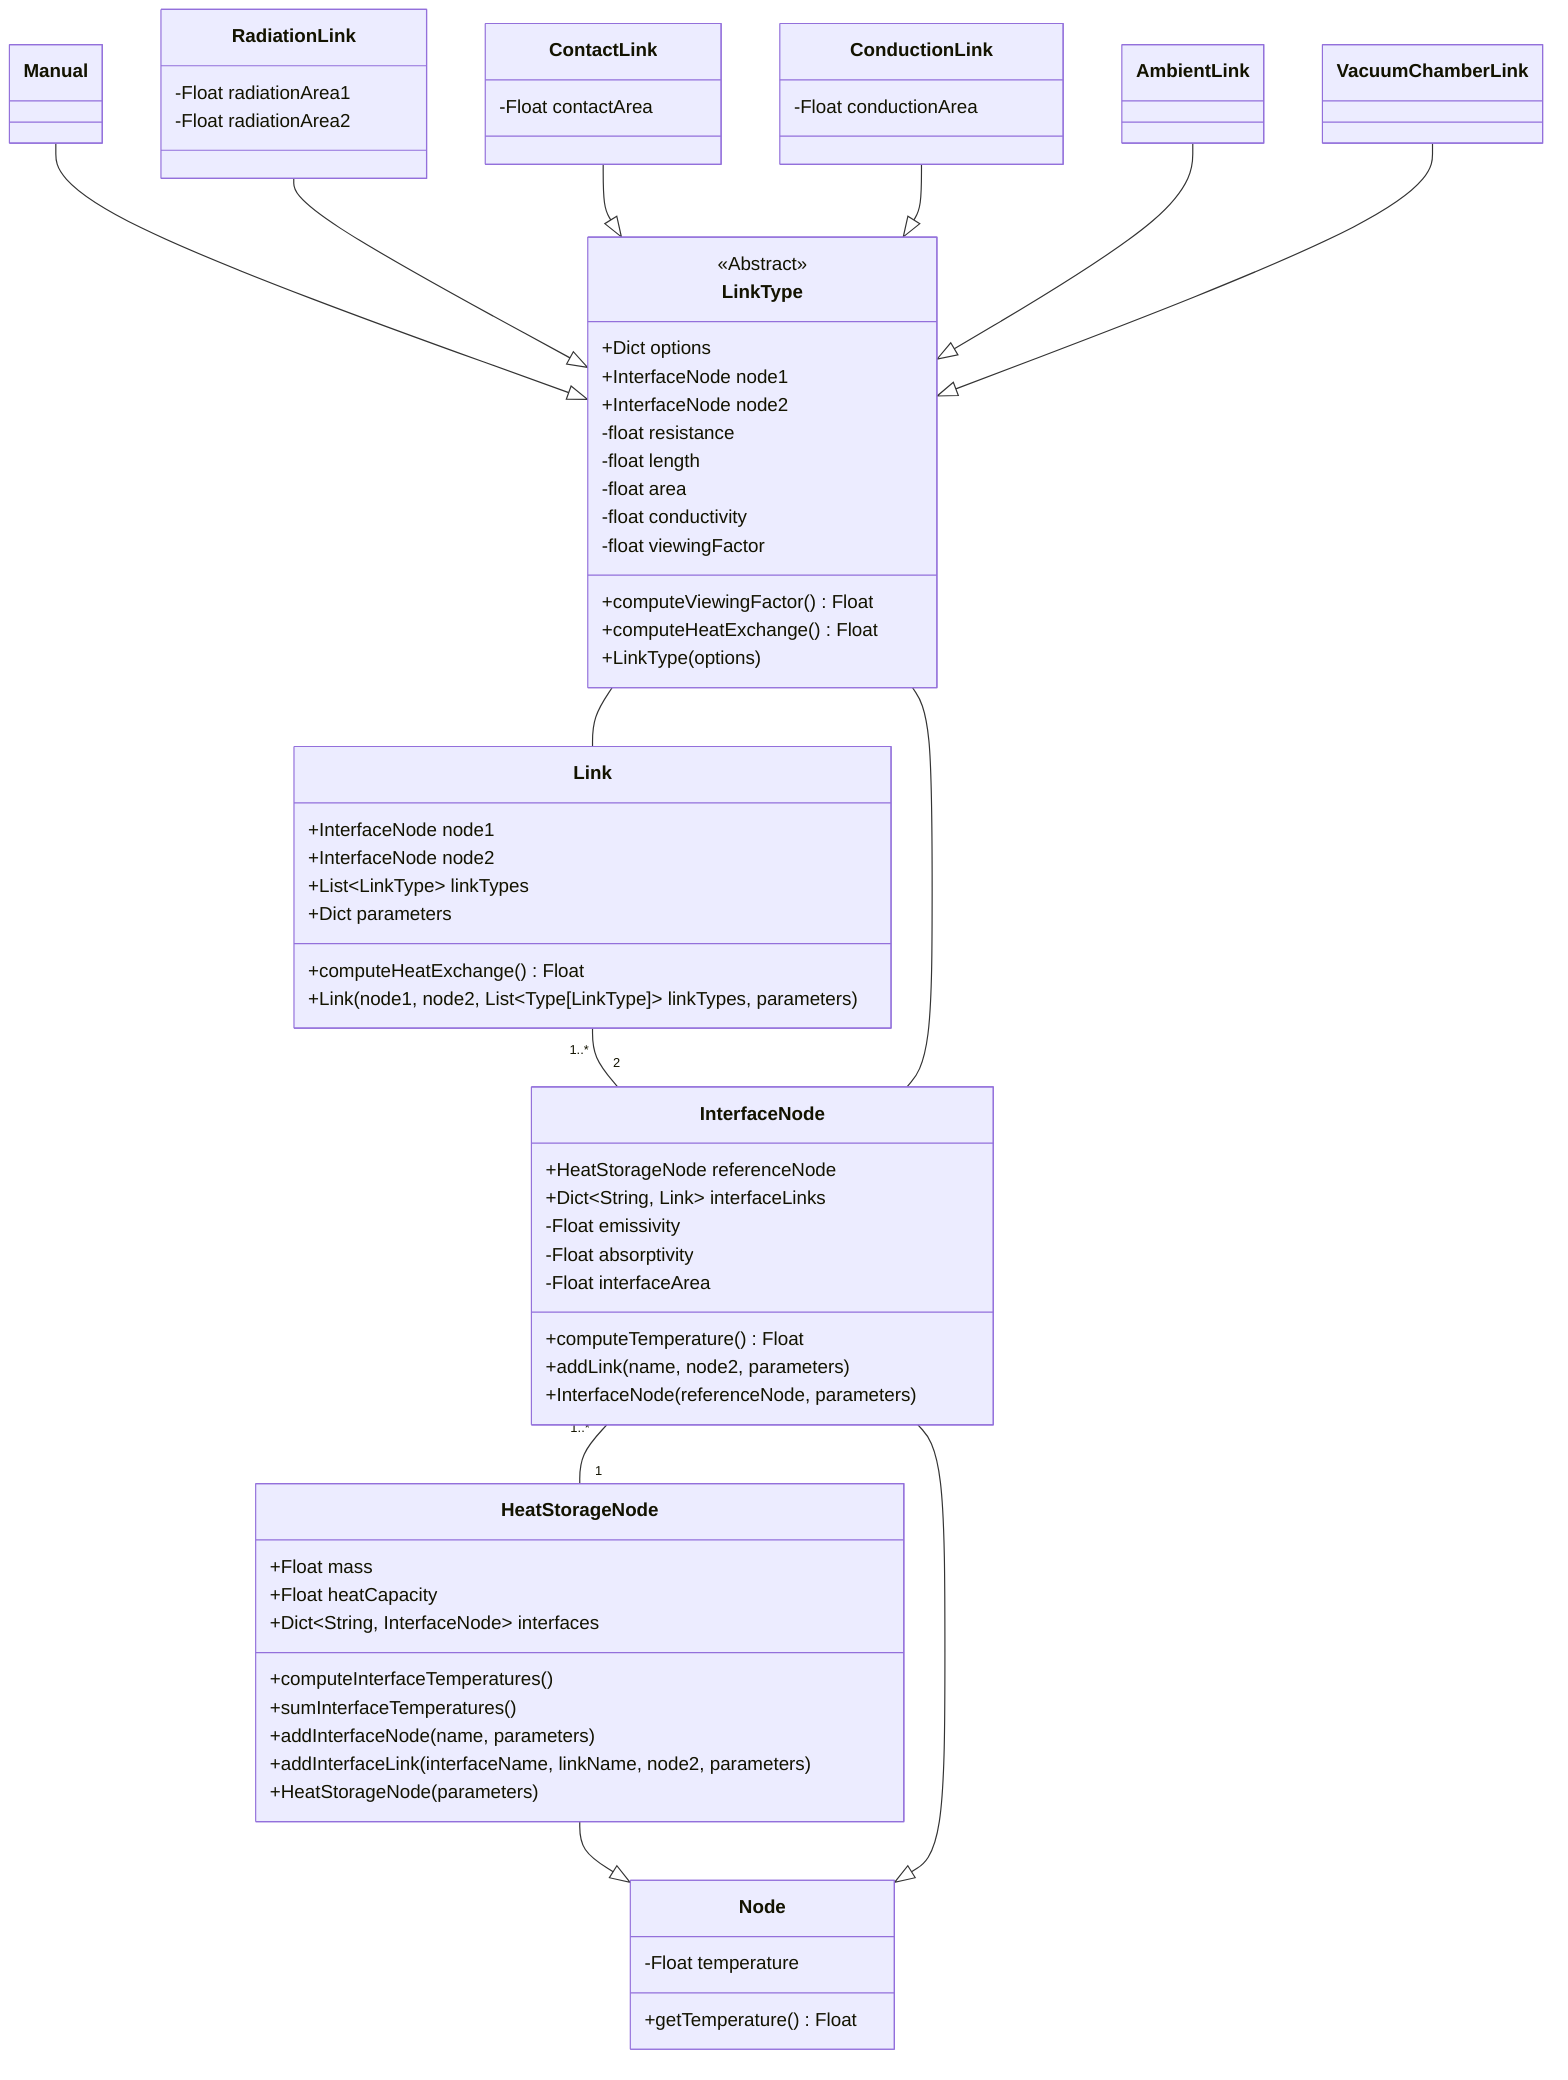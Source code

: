 classDiagram


class Node {
    -Float temperature
    +getTemperature() Float
}

class HeatStorageNode {
    +Float mass
    +Float heatCapacity
    +Dict~String, InterfaceNode~ interfaces
    +computeInterfaceTemperatures()
    +sumInterfaceTemperatures()
    +addInterfaceNode(name, parameters)
    +addInterfaceLink(interfaceName, linkName, node2, parameters)
    +HeatStorageNode(parameters)
}

class InterfaceNode {
    +HeatStorageNode referenceNode
    +Dict~String, Link~ interfaceLinks
    -Float emissivity
    -Float absorptivity
    -Float interfaceArea
    +computeTemperature() Float
    +addLink(name, node2, parameters)
    +InterfaceNode(referenceNode, parameters)
}

class Link {
    +InterfaceNode node1
    +InterfaceNode node2
    +List~LinkType~ linkTypes
    +Dict parameters
    +computeHeatExchange() Float
    +Link(node1, node2, List~Type[LinkType]~ linkTypes, parameters)
}


class LinkType {
    <<Abstract>>
    +Dict options
    +InterfaceNode node1
    +InterfaceNode node2
    -float resistance
    -float length
    -float area
    -float conductivity
    -float viewingFactor
    +computeViewingFactor() Float
    +computeHeatExchange() Float
    +LinkType(options)
}

class RadiationLink {
    -Float radiationArea1
    -Float radiationArea2
}

class ContactLink {
    -Float contactArea
}

class ConductionLink {
    -Float conductionArea
}

HeatStorageNode --|> Node
InterfaceNode --|> Node

Manual --|> LinkType
RadiationLink --|> LinkType
ContactLink --|> LinkType
ConductionLink --|> LinkType
AmbientLink --|> LinkType
VacuumChamberLink --|> LinkType

Link "1..*" -- "2" InterfaceNode

InterfaceNode "1..*" -- "1" HeatStorageNode

LinkType -- Link
LinkType -- InterfaceNode